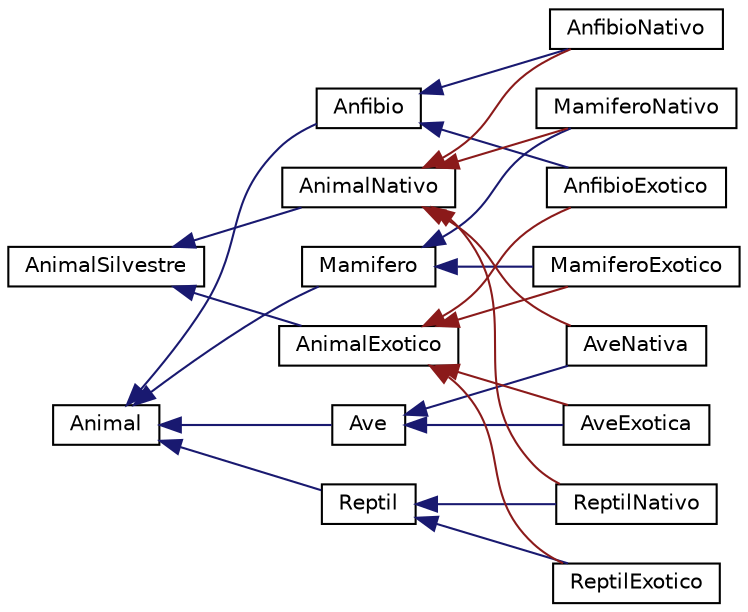digraph "Gráfico de Hierarquia de Classes"
{
  edge [fontname="Helvetica",fontsize="10",labelfontname="Helvetica",labelfontsize="10"];
  node [fontname="Helvetica",fontsize="10",shape=record];
  rankdir="LR";
  Node16 [label="Animal",height=0.2,width=0.4,color="black", fillcolor="white", style="filled",URL="$classAnimal.html"];
  Node16 -> Node17 [dir="back",color="midnightblue",fontsize="10",style="solid",fontname="Helvetica"];
  Node17 [label="Anfibio",height=0.2,width=0.4,color="black", fillcolor="white", style="filled",URL="$classAnfibio.html"];
  Node17 -> Node2 [dir="back",color="midnightblue",fontsize="10",style="solid",fontname="Helvetica"];
  Node2 [label="AnfibioExotico",height=0.2,width=0.4,color="black", fillcolor="white", style="filled",URL="$classAnfibioExotico.html"];
  Node17 -> Node7 [dir="back",color="midnightblue",fontsize="10",style="solid",fontname="Helvetica"];
  Node7 [label="AnfibioNativo",height=0.2,width=0.4,color="black", fillcolor="white", style="filled",URL="$classAnfibioNativo.html"];
  Node16 -> Node18 [dir="back",color="midnightblue",fontsize="10",style="solid",fontname="Helvetica"];
  Node18 [label="Ave",height=0.2,width=0.4,color="black", fillcolor="white", style="filled",URL="$classAve.html"];
  Node18 -> Node3 [dir="back",color="midnightblue",fontsize="10",style="solid",fontname="Helvetica"];
  Node3 [label="AveExotica",height=0.2,width=0.4,color="black", fillcolor="white", style="filled",URL="$classAveExotica.html"];
  Node18 -> Node8 [dir="back",color="midnightblue",fontsize="10",style="solid",fontname="Helvetica"];
  Node8 [label="AveNativa",height=0.2,width=0.4,color="black", fillcolor="white", style="filled",URL="$classAveNativa.html"];
  Node16 -> Node19 [dir="back",color="midnightblue",fontsize="10",style="solid",fontname="Helvetica"];
  Node19 [label="Mamifero",height=0.2,width=0.4,color="black", fillcolor="white", style="filled",URL="$classMamifero.html"];
  Node19 -> Node4 [dir="back",color="midnightblue",fontsize="10",style="solid",fontname="Helvetica"];
  Node4 [label="MamiferoExotico",height=0.2,width=0.4,color="black", fillcolor="white", style="filled",URL="$classMamiferoExotico.html"];
  Node19 -> Node9 [dir="back",color="midnightblue",fontsize="10",style="solid",fontname="Helvetica"];
  Node9 [label="MamiferoNativo",height=0.2,width=0.4,color="black", fillcolor="white", style="filled",URL="$classMamiferoNativo.html"];
  Node16 -> Node20 [dir="back",color="midnightblue",fontsize="10",style="solid",fontname="Helvetica"];
  Node20 [label="Reptil",height=0.2,width=0.4,color="black", fillcolor="white", style="filled",URL="$classReptil.html"];
  Node20 -> Node5 [dir="back",color="midnightblue",fontsize="10",style="solid",fontname="Helvetica"];
  Node5 [label="ReptilExotico",height=0.2,width=0.4,color="black", fillcolor="white", style="filled",URL="$classReptilExotico.html"];
  Node20 -> Node10 [dir="back",color="midnightblue",fontsize="10",style="solid",fontname="Helvetica"];
  Node10 [label="ReptilNativo",height=0.2,width=0.4,color="black", fillcolor="white", style="filled",URL="$classReptilNativo.html"];
  Node0 [label="AnimalSilvestre",height=0.2,width=0.4,color="black", fillcolor="white", style="filled",URL="$classAnimalSilvestre.html"];
  Node0 -> Node1 [dir="back",color="midnightblue",fontsize="10",style="solid",fontname="Helvetica"];
  Node1 [label="AnimalExotico",height=0.2,width=0.4,color="black", fillcolor="white", style="filled",URL="$classAnimalExotico.html"];
  Node1 -> Node2 [dir="back",color="firebrick4",fontsize="10",style="solid",fontname="Helvetica"];
  Node1 -> Node3 [dir="back",color="firebrick4",fontsize="10",style="solid",fontname="Helvetica"];
  Node1 -> Node4 [dir="back",color="firebrick4",fontsize="10",style="solid",fontname="Helvetica"];
  Node1 -> Node5 [dir="back",color="firebrick4",fontsize="10",style="solid",fontname="Helvetica"];
  Node0 -> Node6 [dir="back",color="midnightblue",fontsize="10",style="solid",fontname="Helvetica"];
  Node6 [label="AnimalNativo",height=0.2,width=0.4,color="black", fillcolor="white", style="filled",URL="$classAnimalNativo.html"];
  Node6 -> Node7 [dir="back",color="firebrick4",fontsize="10",style="solid",fontname="Helvetica"];
  Node6 -> Node8 [dir="back",color="firebrick4",fontsize="10",style="solid",fontname="Helvetica"];
  Node6 -> Node9 [dir="back",color="firebrick4",fontsize="10",style="solid",fontname="Helvetica"];
  Node6 -> Node10 [dir="back",color="firebrick4",fontsize="10",style="solid",fontname="Helvetica"];
}

